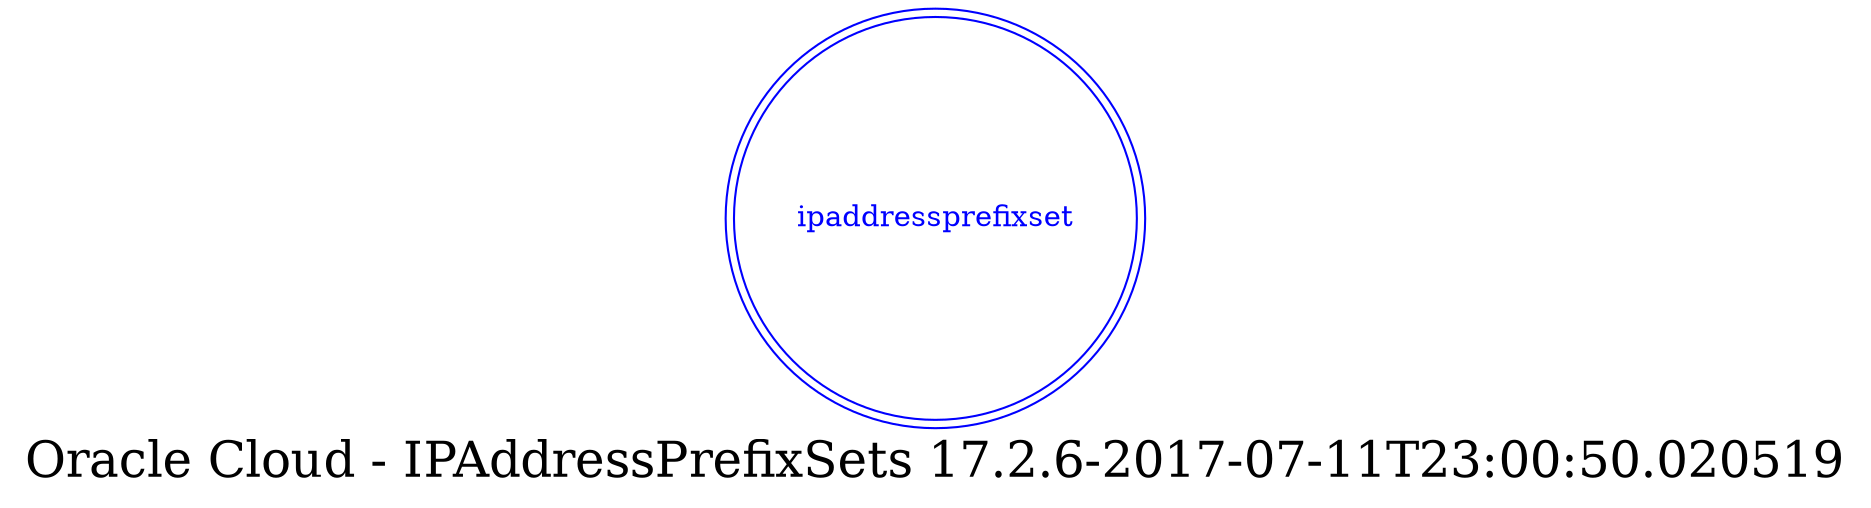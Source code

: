 digraph LexiconGraph {
graph[label="Oracle Cloud - IPAddressPrefixSets 17.2.6-2017-07-11T23:00:50.020519", fontsize=24]
splines=true
"ipaddressprefixset" [color=blue, fontcolor=blue, shape=doublecircle]
}
